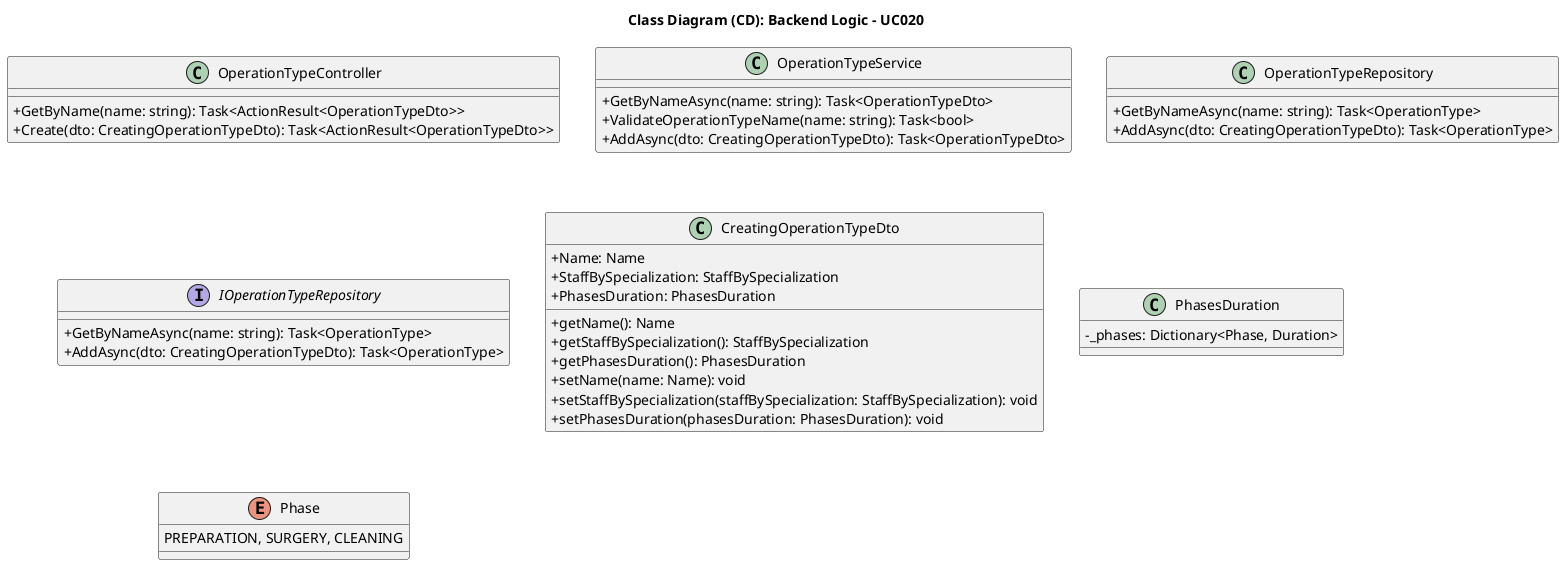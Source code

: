 @startuml uc020-class-diagram

skinparam packageStyle rectangle
skinparam shadowing false

skinparam classAttributeIconSize 0

title Class Diagram (CD): Backend Logic - UC020

class OperationTypeController {
    +GetByName(name: string): Task<ActionResult<OperationTypeDto>>
    +Create(dto: CreatingOperationTypeDto): Task<ActionResult<OperationTypeDto>>
}

class OperationTypeService {
    +GetByNameAsync(name: string): Task<OperationTypeDto>
    +ValidateOperationTypeName(name: string): Task<bool>
    +AddAsync(dto: CreatingOperationTypeDto): Task<OperationTypeDto>
}

class OperationTypeRepository {
    +GetByNameAsync(name: string): Task<OperationType>
    +AddAsync(dto: CreatingOperationTypeDto): Task<OperationType>
}

interface IOperationTypeRepository {
    +GetByNameAsync(name: string): Task<OperationType>
    +AddAsync(dto: CreatingOperationTypeDto): Task<OperationType>
}

class CreatingOperationTypeDto {
    +Name: Name
    +StaffBySpecialization: StaffBySpecialization
    +PhasesDuration: PhasesDuration
    +getName(): Name
    +getStaffBySpecialization(): StaffBySpecialization
    +getPhasesDuration(): PhasesDuration
    +setName(name: Name): void
    +setStaffBySpecialization(staffBySpecialization: StaffBySpecialization): void
    +setPhasesDuration(phasesDuration: PhasesDuration): void
}

class PhasesDuration {
    - _phases: Dictionary<Phase, Duration>
}

enum Phase {
    PREPARATION, SURGERY, CLEANING
}

@enduml